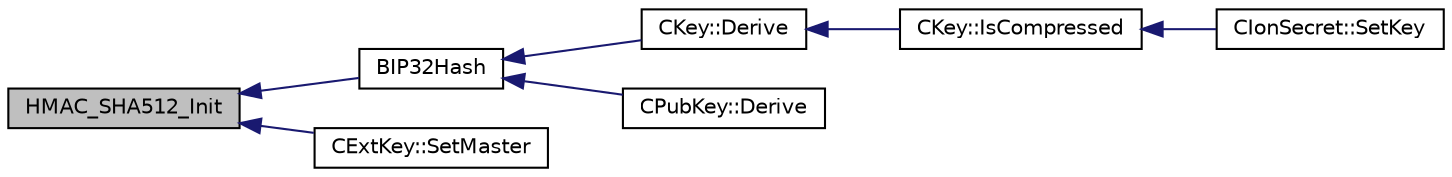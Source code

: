 digraph "HMAC_SHA512_Init"
{
  edge [fontname="Helvetica",fontsize="10",labelfontname="Helvetica",labelfontsize="10"];
  node [fontname="Helvetica",fontsize="10",shape=record];
  rankdir="LR";
  Node702 [label="HMAC_SHA512_Init",height=0.2,width=0.4,color="black", fillcolor="grey75", style="filled", fontcolor="black"];
  Node702 -> Node703 [dir="back",color="midnightblue",fontsize="10",style="solid",fontname="Helvetica"];
  Node703 [label="BIP32Hash",height=0.2,width=0.4,color="black", fillcolor="white", style="filled",URL="$db/dfb/hash_8h.html#af81a4d88d7eaba27c63313aec22b01a4"];
  Node703 -> Node704 [dir="back",color="midnightblue",fontsize="10",style="solid",fontname="Helvetica"];
  Node704 [label="CKey::Derive",height=0.2,width=0.4,color="black", fillcolor="white", style="filled",URL="$d2/d63/class_c_key.html#a5166e6f49c17c3ad47ac0fa89305307b"];
  Node704 -> Node705 [dir="back",color="midnightblue",fontsize="10",style="solid",fontname="Helvetica"];
  Node705 [label="CKey::IsCompressed",height=0.2,width=0.4,color="black", fillcolor="white", style="filled",URL="$d2/d63/class_c_key.html#a96b017433a65335775cf3807d73f85ce"];
  Node705 -> Node706 [dir="back",color="midnightblue",fontsize="10",style="solid",fontname="Helvetica"];
  Node706 [label="CIonSecret::SetKey",height=0.2,width=0.4,color="black", fillcolor="white", style="filled",URL="$d3/d88/class_c_ion_secret.html#af28cc32f79cc793418e810e8ae12e25e"];
  Node703 -> Node707 [dir="back",color="midnightblue",fontsize="10",style="solid",fontname="Helvetica"];
  Node707 [label="CPubKey::Derive",height=0.2,width=0.4,color="black", fillcolor="white", style="filled",URL="$da/d4e/class_c_pub_key.html#a6e70269c1be731ace2fce8bfba9a0c36"];
  Node702 -> Node708 [dir="back",color="midnightblue",fontsize="10",style="solid",fontname="Helvetica"];
  Node708 [label="CExtKey::SetMaster",height=0.2,width=0.4,color="black", fillcolor="white", style="filled",URL="$d2/d6e/struct_c_ext_key.html#a8cd6ecafdd649082601d7eebbec79688"];
}
